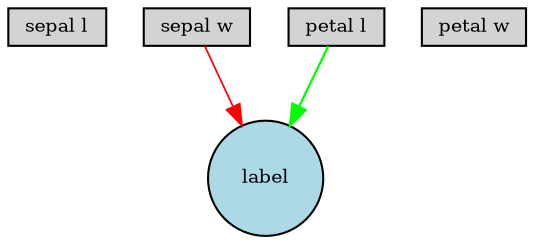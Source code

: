 digraph {
	node [fontsize=9 height=0.2 shape=circle width=0.2]
	"sepal l" [fillcolor=lightgray shape=box style=filled]
	"sepal w" [fillcolor=lightgray shape=box style=filled]
	"petal l" [fillcolor=lightgray shape=box style=filled]
	"petal w" [fillcolor=lightgray shape=box style=filled]
	label [fillcolor=lightblue style=filled]
	"sepal w" -> label [color=red penwidth=0.830376670601839 style=solid]
	"petal l" -> label [color=green penwidth=1.0971520959225962 style=solid]
}

